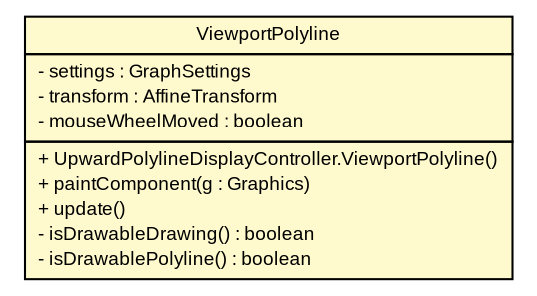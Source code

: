 #!/usr/local/bin/dot
#
# Class diagram 
# Generated by UMLGraph version R5_6 (http://www.umlgraph.org/)
#

digraph G {
	edge [fontname="arial",fontsize=10,labelfontname="arial",labelfontsize=10];
	node [fontname="arial",fontsize=10,shape=plaintext];
	nodesep=0.25;
	ranksep=0.5;
	// pfc.controllers.algorithms.UpwardPolylineDisplayController.ViewportPolyline
	c15914 [label=<<table title="pfc.controllers.algorithms.UpwardPolylineDisplayController.ViewportPolyline" border="0" cellborder="1" cellspacing="0" cellpadding="2" port="p" bgcolor="lemonChiffon" href="./UpwardPolylineDisplayController.ViewportPolyline.html">
		<tr><td><table border="0" cellspacing="0" cellpadding="1">
<tr><td align="center" balign="center"> ViewportPolyline </td></tr>
		</table></td></tr>
		<tr><td><table border="0" cellspacing="0" cellpadding="1">
<tr><td align="left" balign="left"> - settings : GraphSettings </td></tr>
<tr><td align="left" balign="left"> - transform : AffineTransform </td></tr>
<tr><td align="left" balign="left"> - mouseWheelMoved : boolean </td></tr>
		</table></td></tr>
		<tr><td><table border="0" cellspacing="0" cellpadding="1">
<tr><td align="left" balign="left"> + UpwardPolylineDisplayController.ViewportPolyline() </td></tr>
<tr><td align="left" balign="left"> + paintComponent(g : Graphics) </td></tr>
<tr><td align="left" balign="left"> + update() </td></tr>
<tr><td align="left" balign="left"> - isDrawableDrawing() : boolean </td></tr>
<tr><td align="left" balign="left"> - isDrawablePolyline() : boolean </td></tr>
		</table></td></tr>
		</table>>, URL="./UpwardPolylineDisplayController.ViewportPolyline.html", fontname="arial", fontcolor="black", fontsize=9.0];
}

